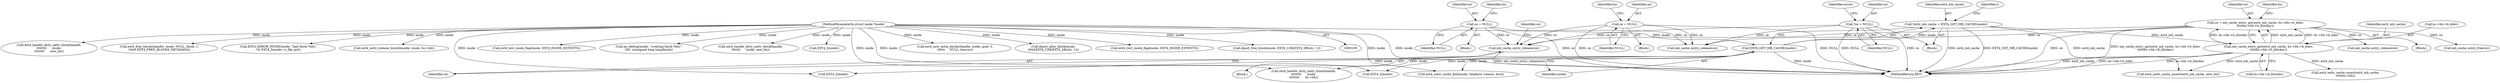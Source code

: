 digraph "0_linux_82939d7999dfc1f1998c4b1c12e2f19edbdff272_3@pointer" {
"1000578" [label="(Call,mb_cache_entry_release(ce))"];
"1000165" [label="(Call,ce = mb_cache_entry_get(ext4_mb_cache, bs->bh->b_bdev,\n\t\t\t\t\tbs->bh->b_blocknr))"];
"1000167" [label="(Call,mb_cache_entry_get(ext4_mb_cache, bs->bh->b_bdev,\n\t\t\t\t\tbs->bh->b_blocknr))"];
"1000141" [label="(Call,*ext4_mb_cache = EXT4_GET_MB_CACHE(inode))"];
"1000143" [label="(Call,EXT4_GET_MB_CACHE(inode))"];
"1000111" [label="(MethodParameterIn,struct inode *inode)"];
"1000133" [label="(Call,*ce = NULL)"];
"1000300" [label="(Call,ce = NULL)"];
"1000214" [label="(Call,ce = NULL)"];
"1000168" [label="(Identifier,ext4_mb_cache)"];
"1000135" [label="(Identifier,NULL)"];
"1000142" [label="(Identifier,ext4_mb_cache)"];
"1000571" [label="(Call,ext4_handle_dirty_xattr_block(handle,\n\t\t\t\t\t\t\t\t      inode,\n\t\t\t\t\t\t\t\t      new_bh))"];
"1000148" [label="(Identifier,i)"];
"1000579" [label="(Identifier,ce)"];
"1000581" [label="(Identifier,ce)"];
"1000138" [label="(Identifier,error)"];
"1000676" [label="(Call,ext4_free_blocks(handle, inode, NULL, block, 1,\n\t\t\t\t\t\t EXT4_FREE_BLOCKS_METADATA))"];
"1000245" [label="(Call,ext4_xattr_cache_insert(ext4_mb_cache,\n\t\t\t\t\tbs->bh))"];
"1000516" [label="(Block,)"];
"1000794" [label="(Call,EXT4_ERROR_INODE(inode, \"bad block %llu\",\n\t\t\t EXT4_I(inode)->i_file_acl))"];
"1000169" [label="(Call,bs->bh->b_bdev)"];
"1000506" [label="(Call,ext4_xattr_cache_find(inode, header(s->base), &ce))"];
"1000302" [label="(Identifier,NULL)"];
"1000216" [label="(Identifier,NULL)"];
"1000798" [label="(Call,EXT4_I(inode))"];
"1000301" [label="(Identifier,ce)"];
"1000298" [label="(Call,mb_cache_entry_release(ce))"];
"1000211" [label="(Block,)"];
"1000174" [label="(Call,bs->bh->b_blocknr)"];
"1000748" [label="(Call,ext4_xattr_release_block(handle, inode, bs->bh))"];
"1000166" [label="(Identifier,ce)"];
"1000625" [label="(Call,ext4_test_inode_flag(inode, EXT4_INODE_EXTENTS))"];
"1000655" [label="(Call,ea_idebug(inode, \"creating block %llu\",\n\t\t\t\t  (unsigned long long)block))"];
"1000578" [label="(Call,mb_cache_entry_release(ce))"];
"1000265" [label="(Call,ext4_handle_dirty_xattr_block(handle,\n\t\t\t\t\t\t\t\t      inode,\n\t\t\t\t\t\t\t\t      bs->bh))"];
"1000720" [label="(Call,ext4_handle_dirty_xattr_block(handle,\n\t\t\t\t\t\t\t      inode, new_bh))"];
"1000181" [label="(Identifier,bs)"];
"1000620" [label="(Call,EXT4_I(inode))"];
"1000219" [label="(Identifier,bs)"];
"1000635" [label="(Call,ext4_new_meta_blocks(handle, inode, goal, 0,\n\t\t\t\t\t\t     NULL, &error))"];
"1000305" [label="(Identifier,bs)"];
"1000144" [label="(Identifier,inode)"];
"1000143" [label="(Call,EXT4_GET_MB_CACHE(inode))"];
"1000802" [label="(MethodReturn,RET)"];
"1000164" [label="(Block,)"];
"1000530" [label="(Call,dquot_alloc_block(inode,\n\t\t\t\t\t\tEXT4_C2B(EXT4_SB(sb), 1)))"];
"1000760" [label="(Call,mb_cache_entry_release(ce))"];
"1000212" [label="(Call,mb_cache_entry_free(ce))"];
"1000165" [label="(Call,ce = mb_cache_entry_get(ext4_mb_cache, bs->bh->b_bdev,\n\t\t\t\t\tbs->bh->b_blocknr))"];
"1000215" [label="(Identifier,ce)"];
"1000729" [label="(Call,EXT4_I(inode))"];
"1000648" [label="(Call,ext4_test_inode_flag(inode, EXT4_INODE_EXTENTS))"];
"1000141" [label="(Call,*ext4_mb_cache = EXT4_GET_MB_CACHE(inode))"];
"1000786" [label="(Call,dquot_free_block(inode, EXT4_C2B(EXT4_SB(sb), 1)))"];
"1000114" [label="(Block,)"];
"1000715" [label="(Call,ext4_xattr_cache_insert(ext4_mb_cache, new_bh))"];
"1000133" [label="(Call,*ce = NULL)"];
"1000297" [label="(Block,)"];
"1000167" [label="(Call,mb_cache_entry_get(ext4_mb_cache, bs->bh->b_bdev,\n\t\t\t\t\tbs->bh->b_blocknr))"];
"1000214" [label="(Call,ce = NULL)"];
"1000134" [label="(Identifier,ce)"];
"1000111" [label="(MethodParameterIn,struct inode *inode)"];
"1000300" [label="(Call,ce = NULL)"];
"1000578" -> "1000516"  [label="AST: "];
"1000578" -> "1000579"  [label="CFG: "];
"1000579" -> "1000578"  [label="AST: "];
"1000581" -> "1000578"  [label="CFG: "];
"1000578" -> "1000802"  [label="DDG: mb_cache_entry_release(ce)"];
"1000165" -> "1000578"  [label="DDG: ce"];
"1000133" -> "1000578"  [label="DDG: ce"];
"1000300" -> "1000578"  [label="DDG: ce"];
"1000214" -> "1000578"  [label="DDG: ce"];
"1000165" -> "1000164"  [label="AST: "];
"1000165" -> "1000167"  [label="CFG: "];
"1000166" -> "1000165"  [label="AST: "];
"1000167" -> "1000165"  [label="AST: "];
"1000181" -> "1000165"  [label="CFG: "];
"1000165" -> "1000802"  [label="DDG: ce"];
"1000165" -> "1000802"  [label="DDG: mb_cache_entry_get(ext4_mb_cache, bs->bh->b_bdev,\n\t\t\t\t\tbs->bh->b_blocknr)"];
"1000167" -> "1000165"  [label="DDG: ext4_mb_cache"];
"1000167" -> "1000165"  [label="DDG: bs->bh->b_bdev"];
"1000167" -> "1000165"  [label="DDG: bs->bh->b_blocknr"];
"1000165" -> "1000212"  [label="DDG: ce"];
"1000165" -> "1000298"  [label="DDG: ce"];
"1000165" -> "1000760"  [label="DDG: ce"];
"1000167" -> "1000174"  [label="CFG: "];
"1000168" -> "1000167"  [label="AST: "];
"1000169" -> "1000167"  [label="AST: "];
"1000174" -> "1000167"  [label="AST: "];
"1000167" -> "1000802"  [label="DDG: ext4_mb_cache"];
"1000167" -> "1000802"  [label="DDG: bs->bh->b_bdev"];
"1000167" -> "1000802"  [label="DDG: bs->bh->b_blocknr"];
"1000141" -> "1000167"  [label="DDG: ext4_mb_cache"];
"1000167" -> "1000245"  [label="DDG: ext4_mb_cache"];
"1000167" -> "1000715"  [label="DDG: ext4_mb_cache"];
"1000141" -> "1000114"  [label="AST: "];
"1000141" -> "1000143"  [label="CFG: "];
"1000142" -> "1000141"  [label="AST: "];
"1000143" -> "1000141"  [label="AST: "];
"1000148" -> "1000141"  [label="CFG: "];
"1000141" -> "1000802"  [label="DDG: ext4_mb_cache"];
"1000141" -> "1000802"  [label="DDG: EXT4_GET_MB_CACHE(inode)"];
"1000143" -> "1000141"  [label="DDG: inode"];
"1000141" -> "1000715"  [label="DDG: ext4_mb_cache"];
"1000143" -> "1000144"  [label="CFG: "];
"1000144" -> "1000143"  [label="AST: "];
"1000143" -> "1000802"  [label="DDG: inode"];
"1000111" -> "1000143"  [label="DDG: inode"];
"1000143" -> "1000265"  [label="DDG: inode"];
"1000143" -> "1000506"  [label="DDG: inode"];
"1000143" -> "1000729"  [label="DDG: inode"];
"1000143" -> "1000798"  [label="DDG: inode"];
"1000111" -> "1000109"  [label="AST: "];
"1000111" -> "1000802"  [label="DDG: inode"];
"1000111" -> "1000265"  [label="DDG: inode"];
"1000111" -> "1000506"  [label="DDG: inode"];
"1000111" -> "1000530"  [label="DDG: inode"];
"1000111" -> "1000571"  [label="DDG: inode"];
"1000111" -> "1000620"  [label="DDG: inode"];
"1000111" -> "1000625"  [label="DDG: inode"];
"1000111" -> "1000635"  [label="DDG: inode"];
"1000111" -> "1000648"  [label="DDG: inode"];
"1000111" -> "1000655"  [label="DDG: inode"];
"1000111" -> "1000676"  [label="DDG: inode"];
"1000111" -> "1000720"  [label="DDG: inode"];
"1000111" -> "1000729"  [label="DDG: inode"];
"1000111" -> "1000748"  [label="DDG: inode"];
"1000111" -> "1000786"  [label="DDG: inode"];
"1000111" -> "1000794"  [label="DDG: inode"];
"1000111" -> "1000798"  [label="DDG: inode"];
"1000133" -> "1000114"  [label="AST: "];
"1000133" -> "1000135"  [label="CFG: "];
"1000134" -> "1000133"  [label="AST: "];
"1000135" -> "1000133"  [label="AST: "];
"1000138" -> "1000133"  [label="CFG: "];
"1000133" -> "1000802"  [label="DDG: ce"];
"1000133" -> "1000802"  [label="DDG: NULL"];
"1000133" -> "1000760"  [label="DDG: ce"];
"1000300" -> "1000297"  [label="AST: "];
"1000300" -> "1000302"  [label="CFG: "];
"1000301" -> "1000300"  [label="AST: "];
"1000302" -> "1000300"  [label="AST: "];
"1000305" -> "1000300"  [label="CFG: "];
"1000300" -> "1000802"  [label="DDG: ce"];
"1000300" -> "1000760"  [label="DDG: ce"];
"1000214" -> "1000211"  [label="AST: "];
"1000214" -> "1000216"  [label="CFG: "];
"1000215" -> "1000214"  [label="AST: "];
"1000216" -> "1000214"  [label="AST: "];
"1000219" -> "1000214"  [label="CFG: "];
"1000214" -> "1000802"  [label="DDG: NULL"];
"1000214" -> "1000802"  [label="DDG: ce"];
"1000214" -> "1000760"  [label="DDG: ce"];
}
